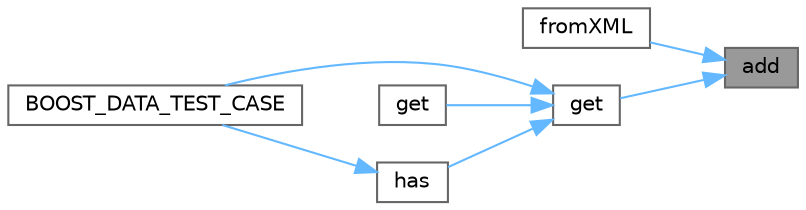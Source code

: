 digraph "add"
{
 // INTERACTIVE_SVG=YES
 // LATEX_PDF_SIZE
  bgcolor="transparent";
  edge [fontname=Helvetica,fontsize=10,labelfontname=Helvetica,labelfontsize=10];
  node [fontname=Helvetica,fontsize=10,shape=box,height=0.2,width=0.4];
  rankdir="RL";
  Node1 [label="add",height=0.2,width=0.4,color="gray40", fillcolor="grey60", style="filled", fontcolor="black",tooltip=" "];
  Node1 -> Node2 [dir="back",color="steelblue1",style="solid"];
  Node2 [label="fromXML",height=0.2,width=0.4,color="grey40", fillcolor="white", style="filled",URL="$classore_1_1data_1_1_conventions.html#a7741ae0fc924943de5bfe02928262eb7",tooltip=" "];
  Node1 -> Node3 [dir="back",color="steelblue1",style="solid"];
  Node3 [label="get",height=0.2,width=0.4,color="grey40", fillcolor="white", style="filled",URL="$classore_1_1data_1_1_conventions.html#a4138d89cf2cb9ca8f55cfe60ccaa0ae4",tooltip=" "];
  Node3 -> Node4 [dir="back",color="steelblue1",style="solid"];
  Node4 [label="BOOST_DATA_TEST_CASE",height=0.2,width=0.4,color="grey40", fillcolor="white", style="filled",URL="$test_2conventionsbasedfutureexpiry_8cpp.html#afeaab8386141406f310f9e2ef058b56c",tooltip=" "];
  Node3 -> Node5 [dir="back",color="steelblue1",style="solid"];
  Node5 [label="get",height=0.2,width=0.4,color="grey40", fillcolor="white", style="filled",URL="$classore_1_1data_1_1_conventions.html#a29c8e4892093e99f2c0c93099cbde81f",tooltip=" "];
  Node3 -> Node6 [dir="back",color="steelblue1",style="solid"];
  Node6 [label="has",height=0.2,width=0.4,color="grey40", fillcolor="white", style="filled",URL="$classore_1_1data_1_1_conventions.html#a0617d34d2e3fd4d52a0aec619b7c61ba",tooltip="Checks if we have a convention with the given id."];
  Node6 -> Node4 [dir="back",color="steelblue1",style="solid"];
}
